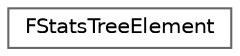 digraph "Graphical Class Hierarchy"
{
 // INTERACTIVE_SVG=YES
 // LATEX_PDF_SIZE
  bgcolor="transparent";
  edge [fontname=Helvetica,fontsize=10,labelfontname=Helvetica,labelfontsize=10];
  node [fontname=Helvetica,fontsize=10,shape=box,height=0.2,width=0.4];
  rankdir="LR";
  Node0 [id="Node000000",label="FStatsTreeElement",height=0.2,width=0.4,color="grey40", fillcolor="white", style="filled",URL="$df/df4/classFStatsTreeElement.html",tooltip="An element in a profiling / stats tree."];
}
